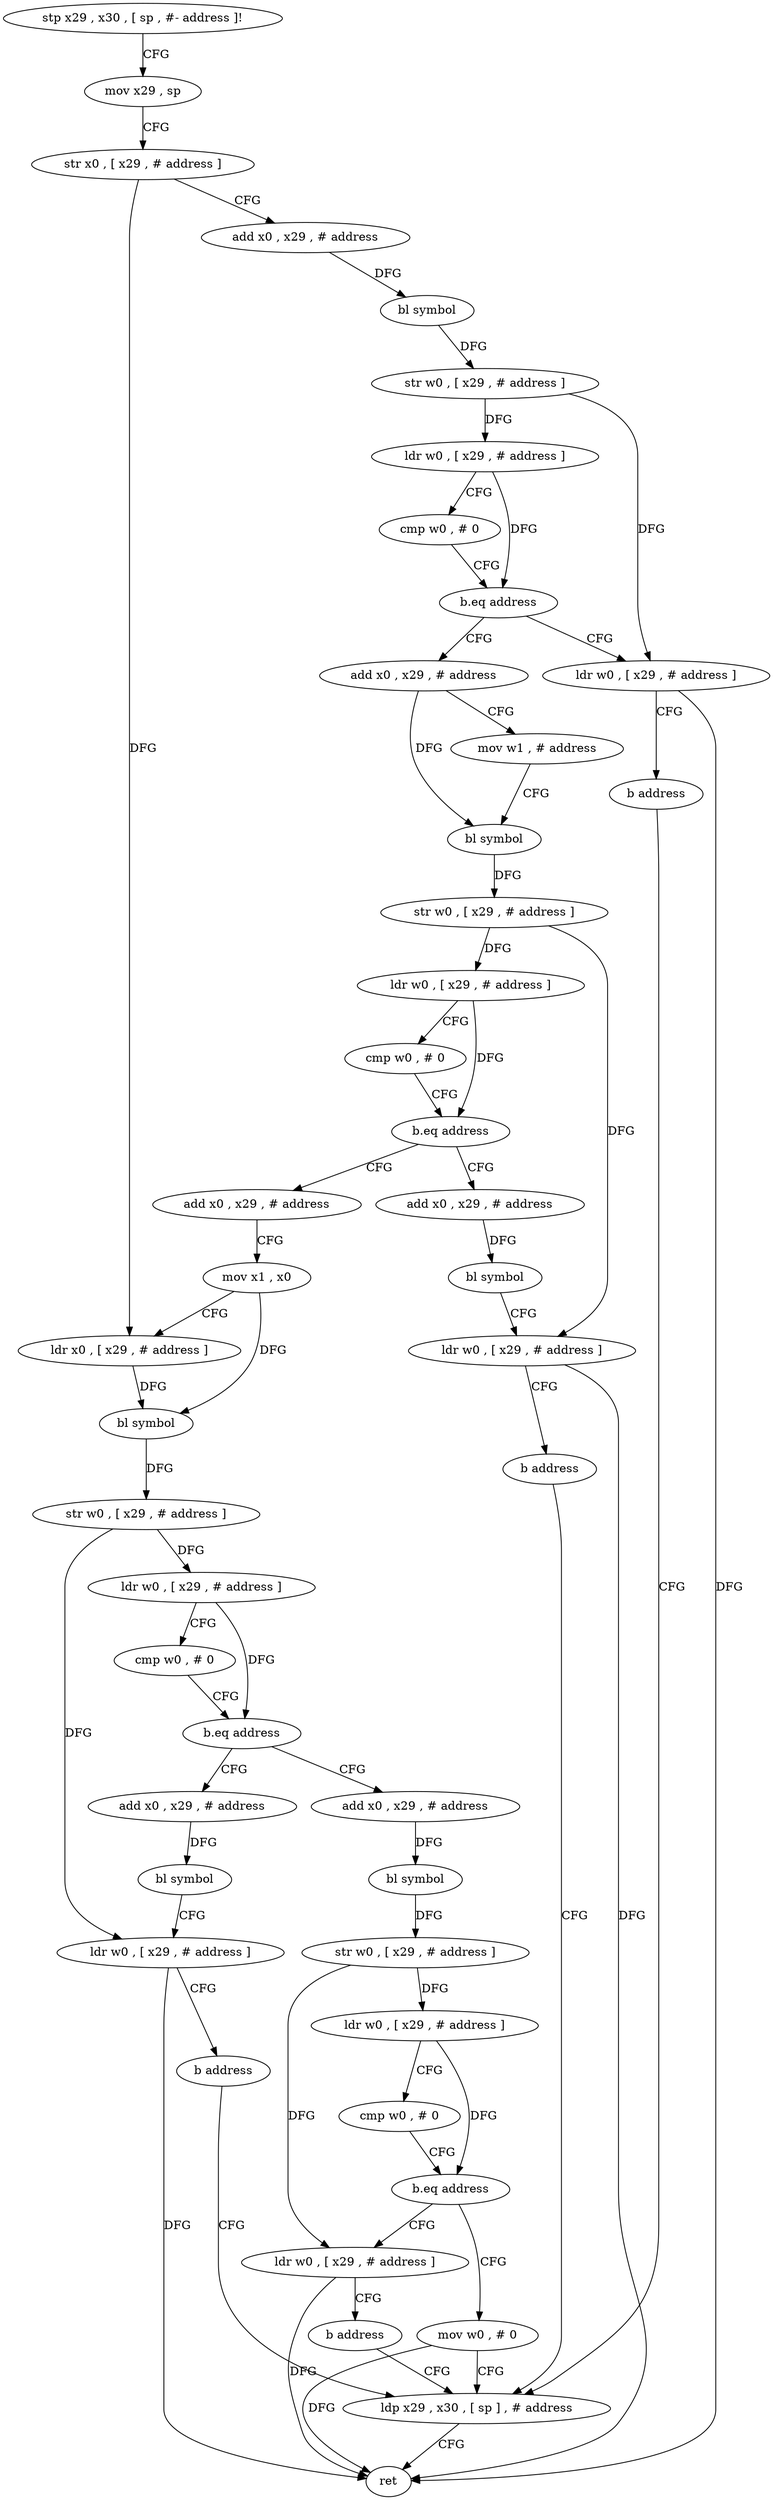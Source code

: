 digraph "func" {
"232528" [label = "stp x29 , x30 , [ sp , #- address ]!" ]
"232532" [label = "mov x29 , sp" ]
"232536" [label = "str x0 , [ x29 , # address ]" ]
"232540" [label = "add x0 , x29 , # address" ]
"232544" [label = "bl symbol" ]
"232548" [label = "str w0 , [ x29 , # address ]" ]
"232552" [label = "ldr w0 , [ x29 , # address ]" ]
"232556" [label = "cmp w0 , # 0" ]
"232560" [label = "b.eq address" ]
"232572" [label = "add x0 , x29 , # address" ]
"232564" [label = "ldr w0 , [ x29 , # address ]" ]
"232576" [label = "mov w1 , # address" ]
"232580" [label = "bl symbol" ]
"232584" [label = "str w0 , [ x29 , # address ]" ]
"232588" [label = "ldr w0 , [ x29 , # address ]" ]
"232592" [label = "cmp w0 , # 0" ]
"232596" [label = "b.eq address" ]
"232616" [label = "add x0 , x29 , # address" ]
"232600" [label = "add x0 , x29 , # address" ]
"232568" [label = "b address" ]
"232700" [label = "ldp x29 , x30 , [ sp ] , # address" ]
"232620" [label = "mov x1 , x0" ]
"232624" [label = "ldr x0 , [ x29 , # address ]" ]
"232628" [label = "bl symbol" ]
"232632" [label = "str w0 , [ x29 , # address ]" ]
"232636" [label = "ldr w0 , [ x29 , # address ]" ]
"232640" [label = "cmp w0 , # 0" ]
"232644" [label = "b.eq address" ]
"232664" [label = "add x0 , x29 , # address" ]
"232648" [label = "add x0 , x29 , # address" ]
"232604" [label = "bl symbol" ]
"232608" [label = "ldr w0 , [ x29 , # address ]" ]
"232612" [label = "b address" ]
"232704" [label = "ret" ]
"232668" [label = "bl symbol" ]
"232672" [label = "str w0 , [ x29 , # address ]" ]
"232676" [label = "ldr w0 , [ x29 , # address ]" ]
"232680" [label = "cmp w0 , # 0" ]
"232684" [label = "b.eq address" ]
"232696" [label = "mov w0 , # 0" ]
"232688" [label = "ldr w0 , [ x29 , # address ]" ]
"232652" [label = "bl symbol" ]
"232656" [label = "ldr w0 , [ x29 , # address ]" ]
"232660" [label = "b address" ]
"232692" [label = "b address" ]
"232528" -> "232532" [ label = "CFG" ]
"232532" -> "232536" [ label = "CFG" ]
"232536" -> "232540" [ label = "CFG" ]
"232536" -> "232624" [ label = "DFG" ]
"232540" -> "232544" [ label = "DFG" ]
"232544" -> "232548" [ label = "DFG" ]
"232548" -> "232552" [ label = "DFG" ]
"232548" -> "232564" [ label = "DFG" ]
"232552" -> "232556" [ label = "CFG" ]
"232552" -> "232560" [ label = "DFG" ]
"232556" -> "232560" [ label = "CFG" ]
"232560" -> "232572" [ label = "CFG" ]
"232560" -> "232564" [ label = "CFG" ]
"232572" -> "232576" [ label = "CFG" ]
"232572" -> "232580" [ label = "DFG" ]
"232564" -> "232568" [ label = "CFG" ]
"232564" -> "232704" [ label = "DFG" ]
"232576" -> "232580" [ label = "CFG" ]
"232580" -> "232584" [ label = "DFG" ]
"232584" -> "232588" [ label = "DFG" ]
"232584" -> "232608" [ label = "DFG" ]
"232588" -> "232592" [ label = "CFG" ]
"232588" -> "232596" [ label = "DFG" ]
"232592" -> "232596" [ label = "CFG" ]
"232596" -> "232616" [ label = "CFG" ]
"232596" -> "232600" [ label = "CFG" ]
"232616" -> "232620" [ label = "CFG" ]
"232600" -> "232604" [ label = "DFG" ]
"232568" -> "232700" [ label = "CFG" ]
"232700" -> "232704" [ label = "CFG" ]
"232620" -> "232624" [ label = "CFG" ]
"232620" -> "232628" [ label = "DFG" ]
"232624" -> "232628" [ label = "DFG" ]
"232628" -> "232632" [ label = "DFG" ]
"232632" -> "232636" [ label = "DFG" ]
"232632" -> "232656" [ label = "DFG" ]
"232636" -> "232640" [ label = "CFG" ]
"232636" -> "232644" [ label = "DFG" ]
"232640" -> "232644" [ label = "CFG" ]
"232644" -> "232664" [ label = "CFG" ]
"232644" -> "232648" [ label = "CFG" ]
"232664" -> "232668" [ label = "DFG" ]
"232648" -> "232652" [ label = "DFG" ]
"232604" -> "232608" [ label = "CFG" ]
"232608" -> "232612" [ label = "CFG" ]
"232608" -> "232704" [ label = "DFG" ]
"232612" -> "232700" [ label = "CFG" ]
"232668" -> "232672" [ label = "DFG" ]
"232672" -> "232676" [ label = "DFG" ]
"232672" -> "232688" [ label = "DFG" ]
"232676" -> "232680" [ label = "CFG" ]
"232676" -> "232684" [ label = "DFG" ]
"232680" -> "232684" [ label = "CFG" ]
"232684" -> "232696" [ label = "CFG" ]
"232684" -> "232688" [ label = "CFG" ]
"232696" -> "232700" [ label = "CFG" ]
"232696" -> "232704" [ label = "DFG" ]
"232688" -> "232692" [ label = "CFG" ]
"232688" -> "232704" [ label = "DFG" ]
"232652" -> "232656" [ label = "CFG" ]
"232656" -> "232660" [ label = "CFG" ]
"232656" -> "232704" [ label = "DFG" ]
"232660" -> "232700" [ label = "CFG" ]
"232692" -> "232700" [ label = "CFG" ]
}

